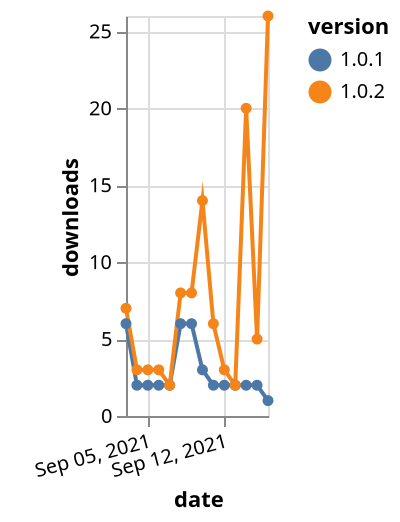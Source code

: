 {"$schema": "https://vega.github.io/schema/vega-lite/v5.json", "description": "A simple bar chart with embedded data.", "data": {"values": [{"date": "2021-09-03", "total": 362, "delta": 6, "version": "1.0.1"}, {"date": "2021-09-04", "total": 364, "delta": 2, "version": "1.0.1"}, {"date": "2021-09-05", "total": 366, "delta": 2, "version": "1.0.1"}, {"date": "2021-09-06", "total": 368, "delta": 2, "version": "1.0.1"}, {"date": "2021-09-07", "total": 370, "delta": 2, "version": "1.0.1"}, {"date": "2021-09-08", "total": 376, "delta": 6, "version": "1.0.1"}, {"date": "2021-09-09", "total": 382, "delta": 6, "version": "1.0.1"}, {"date": "2021-09-10", "total": 385, "delta": 3, "version": "1.0.1"}, {"date": "2021-09-11", "total": 387, "delta": 2, "version": "1.0.1"}, {"date": "2021-09-12", "total": 389, "delta": 2, "version": "1.0.1"}, {"date": "2021-09-13", "total": 391, "delta": 2, "version": "1.0.1"}, {"date": "2021-09-14", "total": 393, "delta": 2, "version": "1.0.1"}, {"date": "2021-09-15", "total": 395, "delta": 2, "version": "1.0.1"}, {"date": "2021-09-16", "total": 396, "delta": 1, "version": "1.0.1"}, {"date": "2021-09-03", "total": 129, "delta": 7, "version": "1.0.2"}, {"date": "2021-09-04", "total": 132, "delta": 3, "version": "1.0.2"}, {"date": "2021-09-05", "total": 135, "delta": 3, "version": "1.0.2"}, {"date": "2021-09-06", "total": 138, "delta": 3, "version": "1.0.2"}, {"date": "2021-09-07", "total": 140, "delta": 2, "version": "1.0.2"}, {"date": "2021-09-08", "total": 148, "delta": 8, "version": "1.0.2"}, {"date": "2021-09-09", "total": 156, "delta": 8, "version": "1.0.2"}, {"date": "2021-09-10", "total": 170, "delta": 14, "version": "1.0.2"}, {"date": "2021-09-11", "total": 176, "delta": 6, "version": "1.0.2"}, {"date": "2021-09-12", "total": 179, "delta": 3, "version": "1.0.2"}, {"date": "2021-09-13", "total": 181, "delta": 2, "version": "1.0.2"}, {"date": "2021-09-14", "total": 201, "delta": 20, "version": "1.0.2"}, {"date": "2021-09-15", "total": 206, "delta": 5, "version": "1.0.2"}, {"date": "2021-09-16", "total": 232, "delta": 26, "version": "1.0.2"}]}, "width": "container", "mark": {"type": "line", "point": {"filled": true}}, "encoding": {"x": {"field": "date", "type": "temporal", "timeUnit": "yearmonthdate", "title": "date", "axis": {"labelAngle": -15}}, "y": {"field": "delta", "type": "quantitative", "title": "downloads"}, "color": {"field": "version", "type": "nominal"}, "tooltip": {"field": "delta"}}}